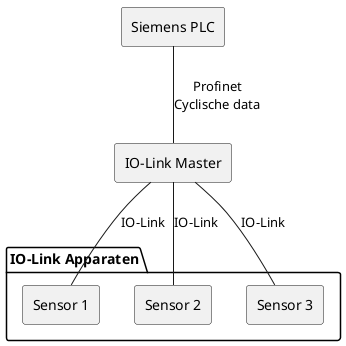 @startuml profinet-io-link-diagram

skinparam componentStyle rectangle
skinparam defaultTextAlignment center

' Devices
component "Siemens PLC" as PLC
component "IO-Link Master" as IOlink
package "IO-Link Apparaten" {
  component "Sensor 1" as S1
  component "Sensor 2" as S2
  component "Sensor 3" as S3
}

' Connections
PLC -- IOlink : Profinet\nCyclische data
IOlink -- S1 : IO-Link
IOlink -- S2 : IO-Link
IOlink -- S3 : IO-Link

@enduml

